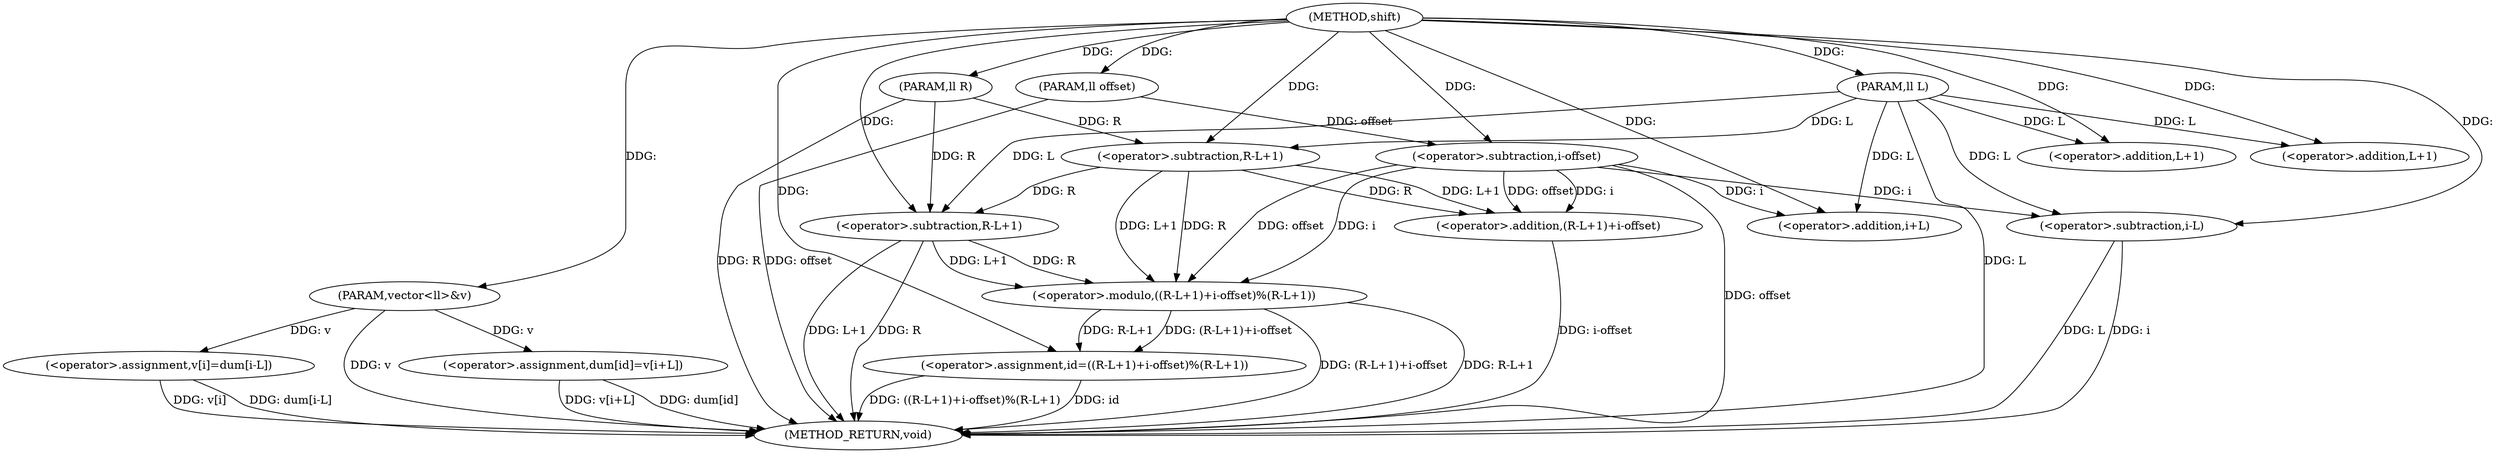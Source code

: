 digraph "shift" {  
"1000702" [label = "(METHOD,shift)" ]
"1000747" [label = "(METHOD_RETURN,void)" ]
"1000703" [label = "(PARAM,vector<ll>&v)" ]
"1000704" [label = "(PARAM,ll L)" ]
"1000705" [label = "(PARAM,ll R)" ]
"1000706" [label = "(PARAM,ll offset)" ]
"1000711" [label = "(<operator>.assignment,id=((R-L+1)+i-offset)%(R-L+1))" ]
"1000728" [label = "(<operator>.assignment,dum[id]=v[i+L])" ]
"1000738" [label = "(<operator>.assignment,v[i]=dum[i-L])" ]
"1000713" [label = "(<operator>.modulo,((R-L+1)+i-offset)%(R-L+1))" ]
"1000714" [label = "(<operator>.addition,(R-L+1)+i-offset)" ]
"1000723" [label = "(<operator>.subtraction,R-L+1)" ]
"1000734" [label = "(<operator>.addition,i+L)" ]
"1000744" [label = "(<operator>.subtraction,i-L)" ]
"1000715" [label = "(<operator>.subtraction,R-L+1)" ]
"1000720" [label = "(<operator>.subtraction,i-offset)" ]
"1000725" [label = "(<operator>.addition,L+1)" ]
"1000717" [label = "(<operator>.addition,L+1)" ]
  "1000703" -> "1000747"  [ label = "DDG: v"] 
  "1000704" -> "1000747"  [ label = "DDG: L"] 
  "1000705" -> "1000747"  [ label = "DDG: R"] 
  "1000706" -> "1000747"  [ label = "DDG: offset"] 
  "1000711" -> "1000747"  [ label = "DDG: id"] 
  "1000720" -> "1000747"  [ label = "DDG: offset"] 
  "1000714" -> "1000747"  [ label = "DDG: i-offset"] 
  "1000713" -> "1000747"  [ label = "DDG: (R-L+1)+i-offset"] 
  "1000723" -> "1000747"  [ label = "DDG: R"] 
  "1000723" -> "1000747"  [ label = "DDG: L+1"] 
  "1000713" -> "1000747"  [ label = "DDG: R-L+1"] 
  "1000711" -> "1000747"  [ label = "DDG: ((R-L+1)+i-offset)%(R-L+1)"] 
  "1000728" -> "1000747"  [ label = "DDG: dum[id]"] 
  "1000728" -> "1000747"  [ label = "DDG: v[i+L]"] 
  "1000738" -> "1000747"  [ label = "DDG: v[i]"] 
  "1000744" -> "1000747"  [ label = "DDG: i"] 
  "1000744" -> "1000747"  [ label = "DDG: L"] 
  "1000738" -> "1000747"  [ label = "DDG: dum[i-L]"] 
  "1000702" -> "1000703"  [ label = "DDG: "] 
  "1000702" -> "1000704"  [ label = "DDG: "] 
  "1000702" -> "1000705"  [ label = "DDG: "] 
  "1000702" -> "1000706"  [ label = "DDG: "] 
  "1000713" -> "1000711"  [ label = "DDG: (R-L+1)+i-offset"] 
  "1000713" -> "1000711"  [ label = "DDG: R-L+1"] 
  "1000703" -> "1000728"  [ label = "DDG: v"] 
  "1000702" -> "1000711"  [ label = "DDG: "] 
  "1000703" -> "1000738"  [ label = "DDG: v"] 
  "1000715" -> "1000713"  [ label = "DDG: R"] 
  "1000715" -> "1000713"  [ label = "DDG: L+1"] 
  "1000720" -> "1000713"  [ label = "DDG: offset"] 
  "1000720" -> "1000713"  [ label = "DDG: i"] 
  "1000723" -> "1000713"  [ label = "DDG: L+1"] 
  "1000723" -> "1000713"  [ label = "DDG: R"] 
  "1000715" -> "1000714"  [ label = "DDG: R"] 
  "1000715" -> "1000714"  [ label = "DDG: L+1"] 
  "1000720" -> "1000714"  [ label = "DDG: offset"] 
  "1000720" -> "1000714"  [ label = "DDG: i"] 
  "1000715" -> "1000723"  [ label = "DDG: R"] 
  "1000705" -> "1000723"  [ label = "DDG: R"] 
  "1000702" -> "1000723"  [ label = "DDG: "] 
  "1000704" -> "1000723"  [ label = "DDG: L"] 
  "1000720" -> "1000734"  [ label = "DDG: i"] 
  "1000702" -> "1000734"  [ label = "DDG: "] 
  "1000704" -> "1000734"  [ label = "DDG: L"] 
  "1000702" -> "1000744"  [ label = "DDG: "] 
  "1000720" -> "1000744"  [ label = "DDG: i"] 
  "1000704" -> "1000744"  [ label = "DDG: L"] 
  "1000705" -> "1000715"  [ label = "DDG: R"] 
  "1000702" -> "1000715"  [ label = "DDG: "] 
  "1000704" -> "1000715"  [ label = "DDG: L"] 
  "1000702" -> "1000720"  [ label = "DDG: "] 
  "1000706" -> "1000720"  [ label = "DDG: offset"] 
  "1000704" -> "1000725"  [ label = "DDG: L"] 
  "1000702" -> "1000725"  [ label = "DDG: "] 
  "1000704" -> "1000717"  [ label = "DDG: L"] 
  "1000702" -> "1000717"  [ label = "DDG: "] 
}
